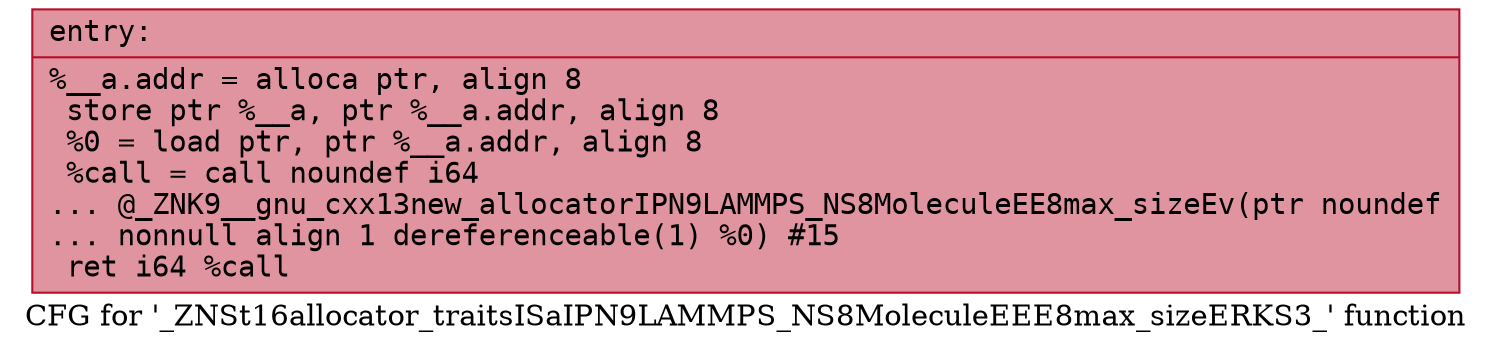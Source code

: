 digraph "CFG for '_ZNSt16allocator_traitsISaIPN9LAMMPS_NS8MoleculeEEE8max_sizeERKS3_' function" {
	label="CFG for '_ZNSt16allocator_traitsISaIPN9LAMMPS_NS8MoleculeEEE8max_sizeERKS3_' function";

	Node0x55aea93455d0 [shape=record,color="#b70d28ff", style=filled, fillcolor="#b70d2870" fontname="Courier",label="{entry:\l|  %__a.addr = alloca ptr, align 8\l  store ptr %__a, ptr %__a.addr, align 8\l  %0 = load ptr, ptr %__a.addr, align 8\l  %call = call noundef i64\l... @_ZNK9__gnu_cxx13new_allocatorIPN9LAMMPS_NS8MoleculeEE8max_sizeEv(ptr noundef\l... nonnull align 1 dereferenceable(1) %0) #15\l  ret i64 %call\l}"];
}
